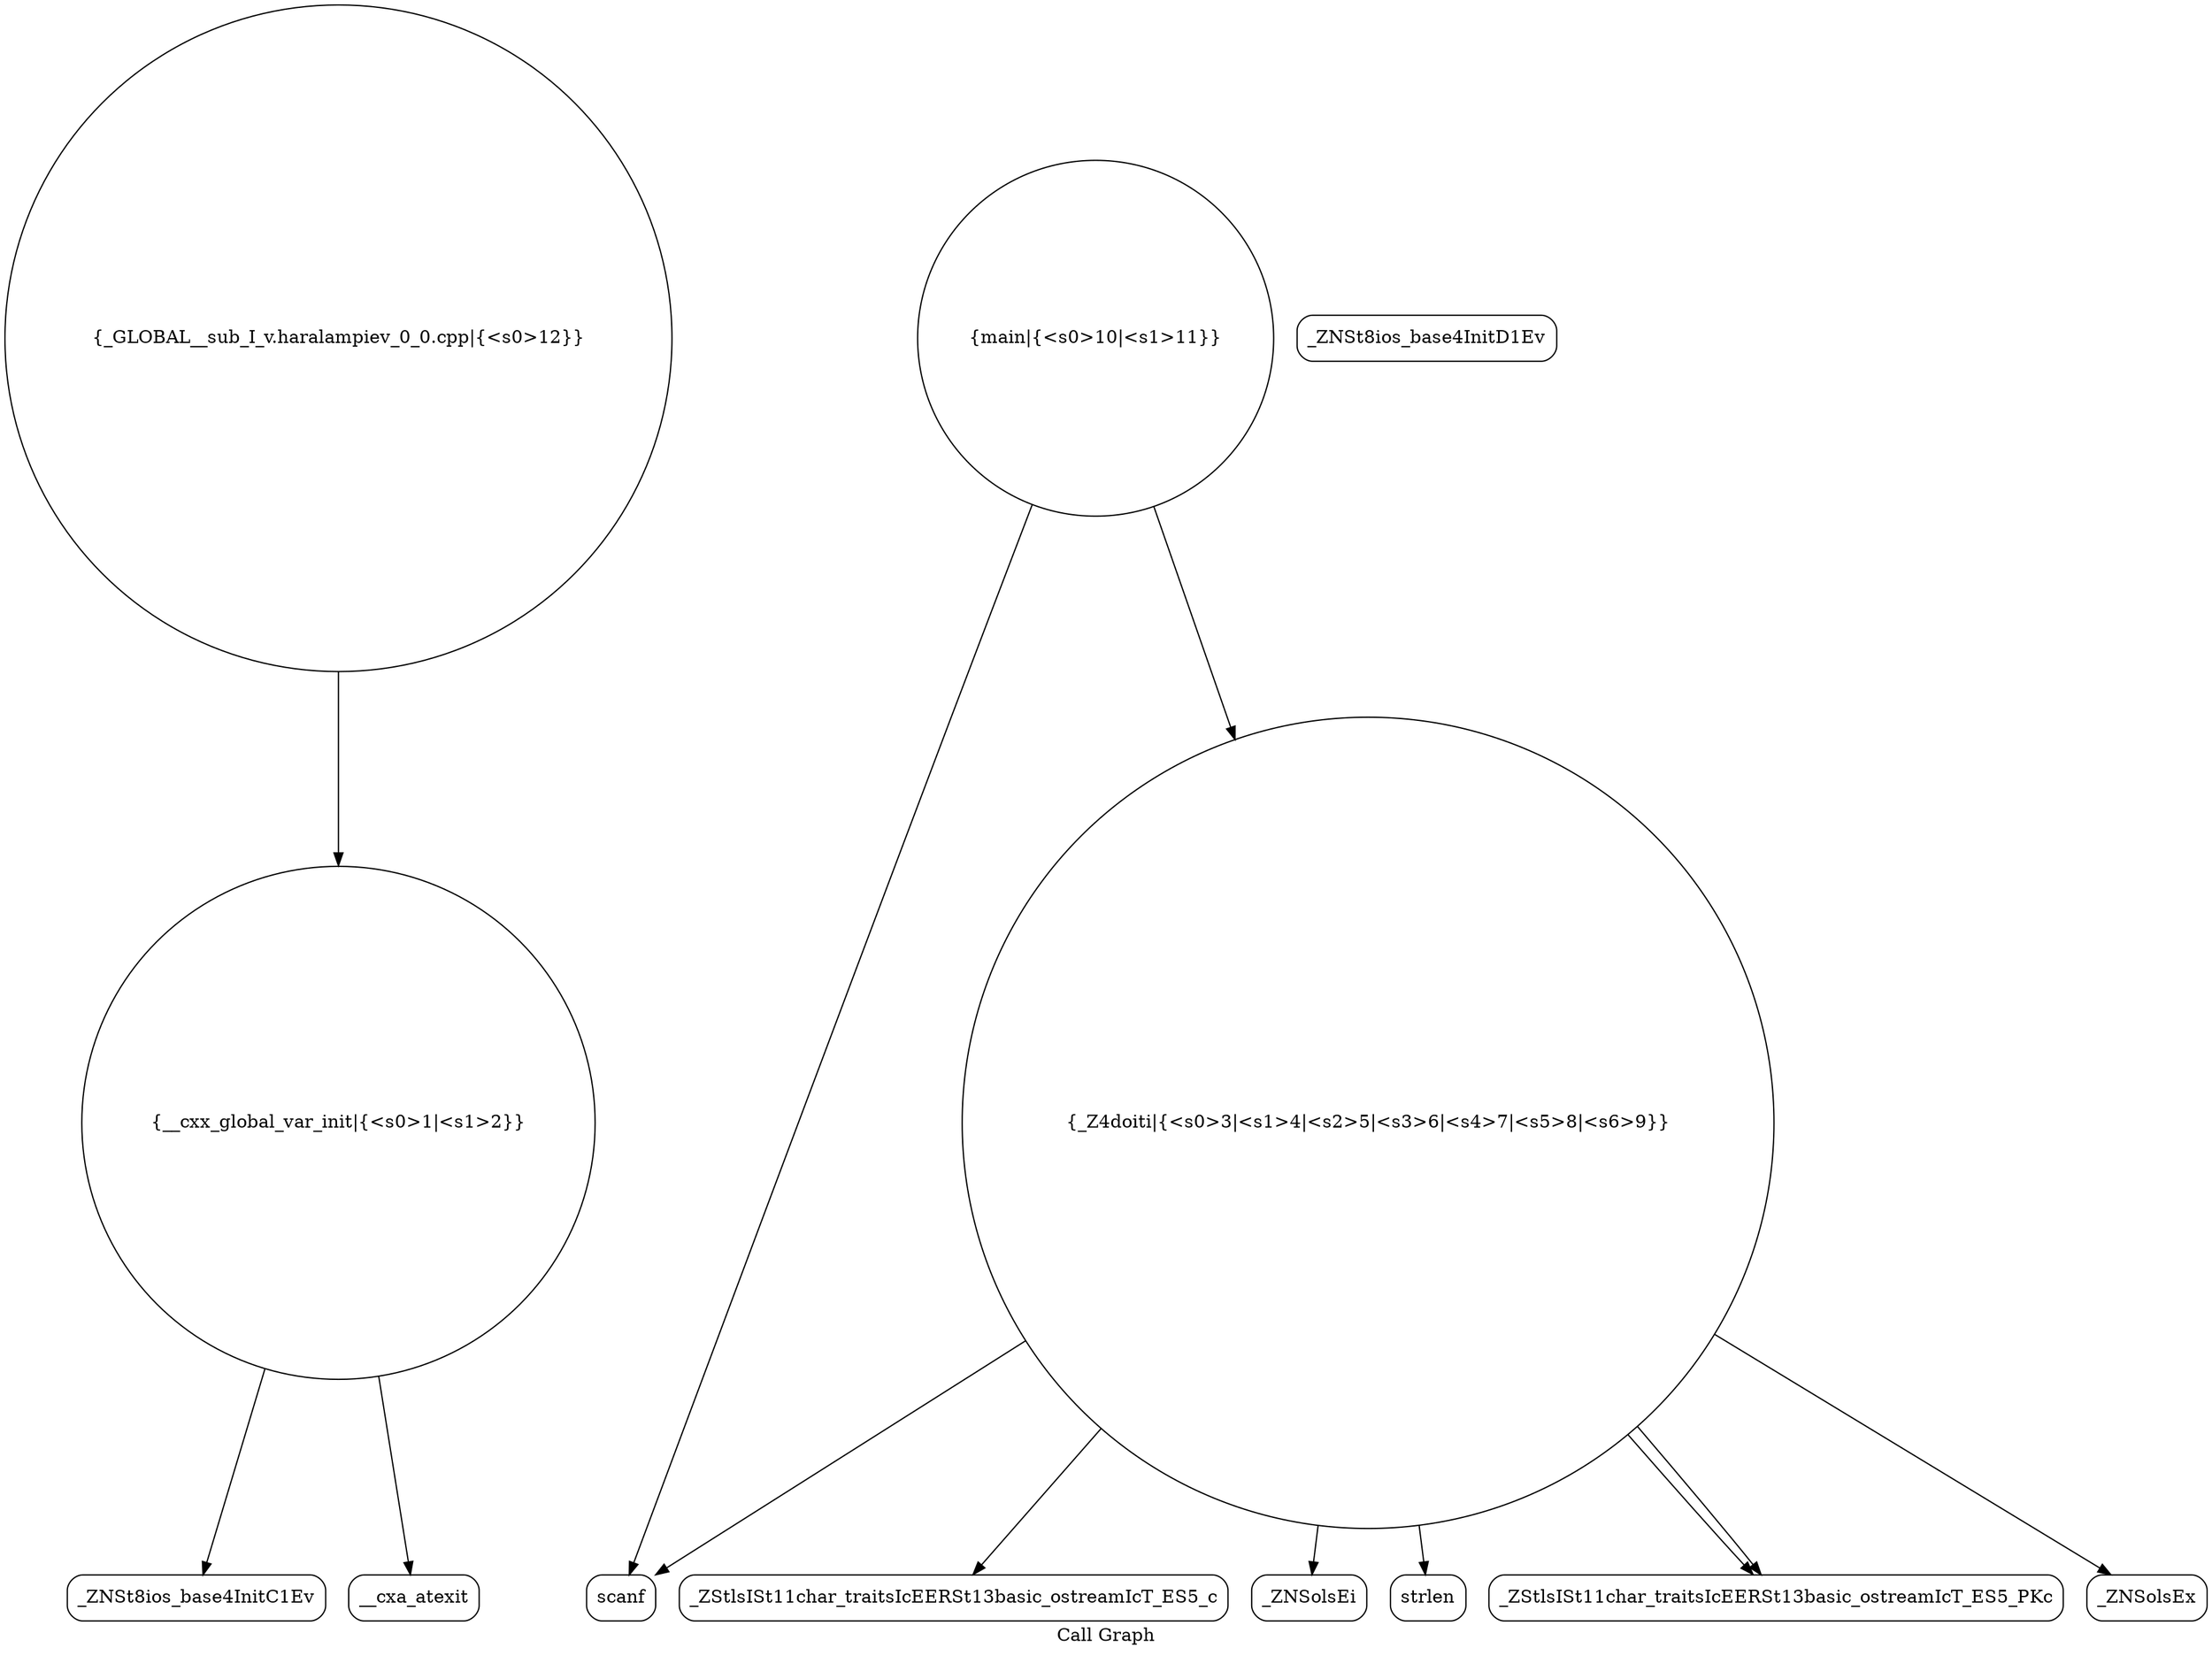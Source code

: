 digraph "Call Graph" {
	label="Call Graph";

	Node0x55c6276a0400 [shape=record,shape=circle,label="{__cxx_global_var_init|{<s0>1|<s1>2}}"];
	Node0x55c6276a0400:s0 -> Node0x55c6276a0890[color=black];
	Node0x55c6276a0400:s1 -> Node0x55c6276a0990[color=black];
	Node0x55c6276a0b90 [shape=record,shape=Mrecord,label="{_ZStlsISt11char_traitsIcEERSt13basic_ostreamIcT_ES5_c}"];
	Node0x55c6276a0910 [shape=record,shape=Mrecord,label="{_ZNSt8ios_base4InitD1Ev}"];
	Node0x55c6276a0c90 [shape=record,shape=Mrecord,label="{_ZNSolsEi}"];
	Node0x55c6276a0a10 [shape=record,shape=circle,label="{_Z4doiti|{<s0>3|<s1>4|<s2>5|<s3>6|<s4>7|<s5>8|<s6>9}}"];
	Node0x55c6276a0a10:s0 -> Node0x55c6276a0a90[color=black];
	Node0x55c6276a0a10:s1 -> Node0x55c6276a0b10[color=black];
	Node0x55c6276a0a10:s2 -> Node0x55c6276a0c10[color=black];
	Node0x55c6276a0a10:s3 -> Node0x55c6276a0c90[color=black];
	Node0x55c6276a0a10:s4 -> Node0x55c6276a0c10[color=black];
	Node0x55c6276a0a10:s5 -> Node0x55c6276a0d10[color=black];
	Node0x55c6276a0a10:s6 -> Node0x55c6276a0b90[color=black];
	Node0x55c6276a0d90 [shape=record,shape=circle,label="{main|{<s0>10|<s1>11}}"];
	Node0x55c6276a0d90:s0 -> Node0x55c6276a0a90[color=black];
	Node0x55c6276a0d90:s1 -> Node0x55c6276a0a10[color=black];
	Node0x55c6276a0b10 [shape=record,shape=Mrecord,label="{strlen}"];
	Node0x55c6276a0890 [shape=record,shape=Mrecord,label="{_ZNSt8ios_base4InitC1Ev}"];
	Node0x55c6276a0c10 [shape=record,shape=Mrecord,label="{_ZStlsISt11char_traitsIcEERSt13basic_ostreamIcT_ES5_PKc}"];
	Node0x55c6276a0990 [shape=record,shape=Mrecord,label="{__cxa_atexit}"];
	Node0x55c6276a0d10 [shape=record,shape=Mrecord,label="{_ZNSolsEx}"];
	Node0x55c6276a0a90 [shape=record,shape=Mrecord,label="{scanf}"];
	Node0x55c6276a0e10 [shape=record,shape=circle,label="{_GLOBAL__sub_I_v.haralampiev_0_0.cpp|{<s0>12}}"];
	Node0x55c6276a0e10:s0 -> Node0x55c6276a0400[color=black];
}
